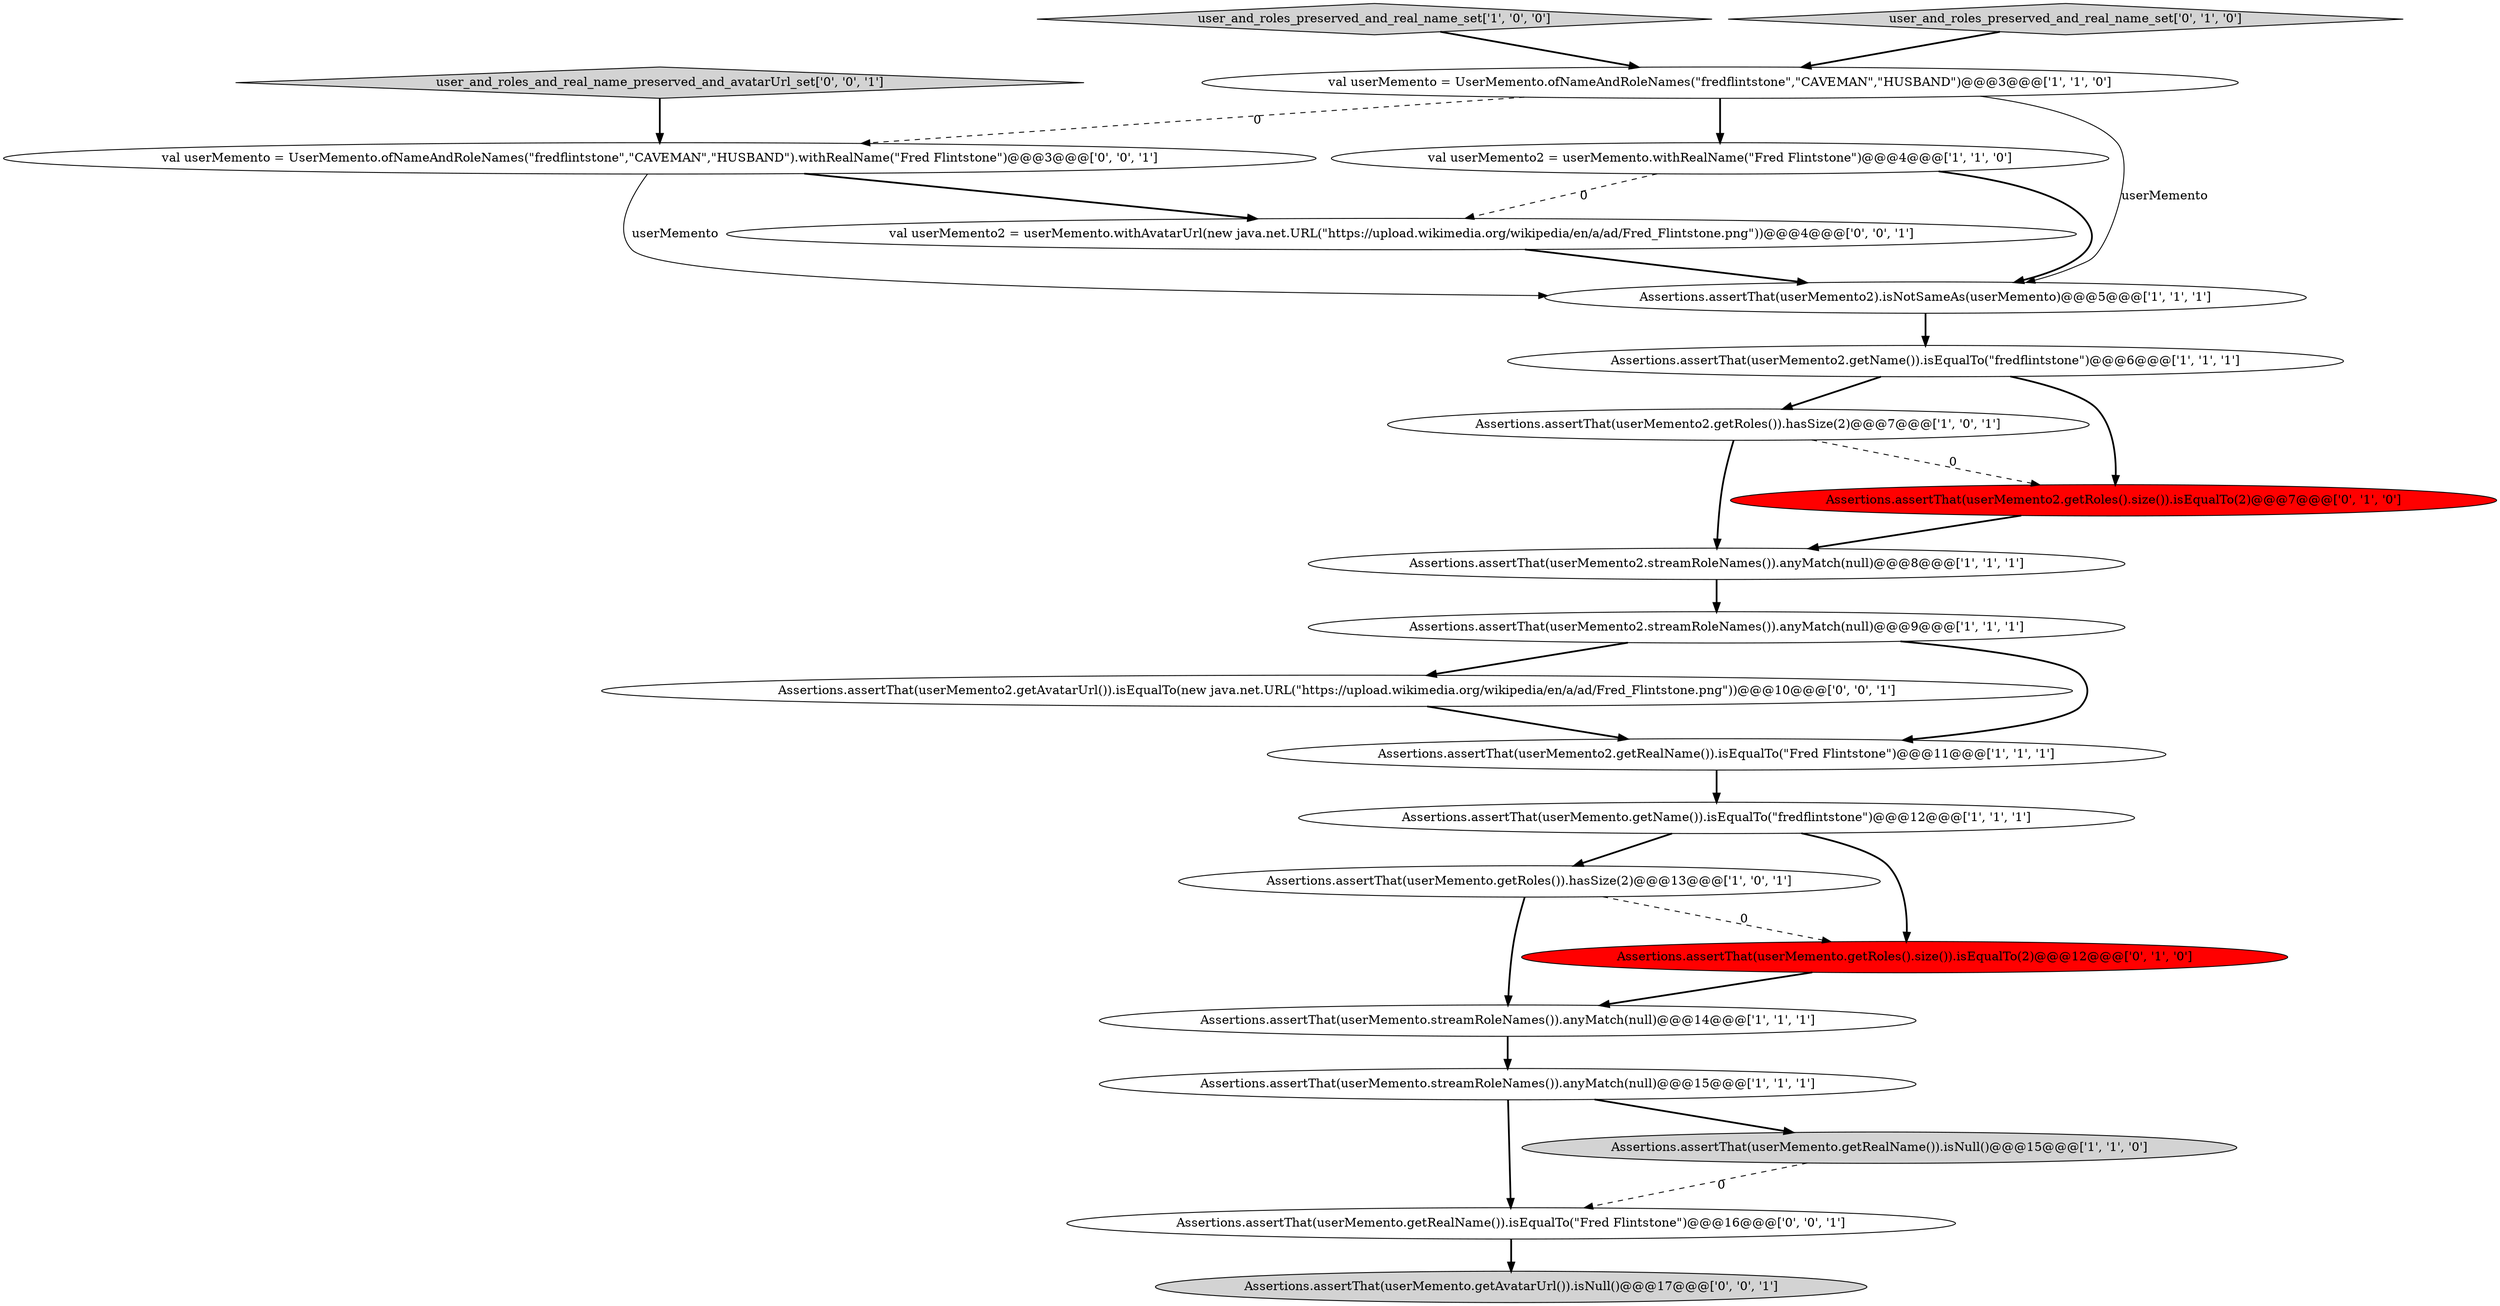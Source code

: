 digraph {
20 [style = filled, label = "user_and_roles_and_real_name_preserved_and_avatarUrl_set['0', '0', '1']", fillcolor = lightgray, shape = diamond image = "AAA0AAABBB3BBB"];
6 [style = filled, label = "Assertions.assertThat(userMemento2.getRoles()).hasSize(2)@@@7@@@['1', '0', '1']", fillcolor = white, shape = ellipse image = "AAA0AAABBB1BBB"];
4 [style = filled, label = "user_and_roles_preserved_and_real_name_set['1', '0', '0']", fillcolor = lightgray, shape = diamond image = "AAA0AAABBB1BBB"];
7 [style = filled, label = "Assertions.assertThat(userMemento2.getName()).isEqualTo(\"fredflintstone\")@@@6@@@['1', '1', '1']", fillcolor = white, shape = ellipse image = "AAA0AAABBB1BBB"];
9 [style = filled, label = "Assertions.assertThat(userMemento2).isNotSameAs(userMemento)@@@5@@@['1', '1', '1']", fillcolor = white, shape = ellipse image = "AAA0AAABBB1BBB"];
10 [style = filled, label = "Assertions.assertThat(userMemento.getName()).isEqualTo(\"fredflintstone\")@@@12@@@['1', '1', '1']", fillcolor = white, shape = ellipse image = "AAA0AAABBB1BBB"];
16 [style = filled, label = "Assertions.assertThat(userMemento2.getRoles().size()).isEqualTo(2)@@@7@@@['0', '1', '0']", fillcolor = red, shape = ellipse image = "AAA1AAABBB2BBB"];
2 [style = filled, label = "Assertions.assertThat(userMemento.getRoles()).hasSize(2)@@@13@@@['1', '0', '1']", fillcolor = white, shape = ellipse image = "AAA0AAABBB1BBB"];
11 [style = filled, label = "val userMemento2 = userMemento.withRealName(\"Fred Flintstone\")@@@4@@@['1', '1', '0']", fillcolor = white, shape = ellipse image = "AAA0AAABBB1BBB"];
18 [style = filled, label = "val userMemento2 = userMemento.withAvatarUrl(new java.net.URL(\"https://upload.wikimedia.org/wikipedia/en/a/ad/Fred_Flintstone.png\"))@@@4@@@['0', '0', '1']", fillcolor = white, shape = ellipse image = "AAA0AAABBB3BBB"];
8 [style = filled, label = "Assertions.assertThat(userMemento.streamRoleNames()).anyMatch(null)@@@14@@@['1', '1', '1']", fillcolor = white, shape = ellipse image = "AAA0AAABBB1BBB"];
14 [style = filled, label = "user_and_roles_preserved_and_real_name_set['0', '1', '0']", fillcolor = lightgray, shape = diamond image = "AAA0AAABBB2BBB"];
1 [style = filled, label = "Assertions.assertThat(userMemento2.getRealName()).isEqualTo(\"Fred Flintstone\")@@@11@@@['1', '1', '1']", fillcolor = white, shape = ellipse image = "AAA0AAABBB1BBB"];
12 [style = filled, label = "Assertions.assertThat(userMemento.streamRoleNames()).anyMatch(null)@@@15@@@['1', '1', '1']", fillcolor = white, shape = ellipse image = "AAA0AAABBB1BBB"];
19 [style = filled, label = "Assertions.assertThat(userMemento2.getAvatarUrl()).isEqualTo(new java.net.URL(\"https://upload.wikimedia.org/wikipedia/en/a/ad/Fred_Flintstone.png\"))@@@10@@@['0', '0', '1']", fillcolor = white, shape = ellipse image = "AAA0AAABBB3BBB"];
21 [style = filled, label = "Assertions.assertThat(userMemento.getRealName()).isEqualTo(\"Fred Flintstone\")@@@16@@@['0', '0', '1']", fillcolor = white, shape = ellipse image = "AAA0AAABBB3BBB"];
17 [style = filled, label = "Assertions.assertThat(userMemento.getAvatarUrl()).isNull()@@@17@@@['0', '0', '1']", fillcolor = lightgray, shape = ellipse image = "AAA0AAABBB3BBB"];
13 [style = filled, label = "Assertions.assertThat(userMemento.getRealName()).isNull()@@@15@@@['1', '1', '0']", fillcolor = lightgray, shape = ellipse image = "AAA0AAABBB1BBB"];
15 [style = filled, label = "Assertions.assertThat(userMemento.getRoles().size()).isEqualTo(2)@@@12@@@['0', '1', '0']", fillcolor = red, shape = ellipse image = "AAA1AAABBB2BBB"];
22 [style = filled, label = "val userMemento = UserMemento.ofNameAndRoleNames(\"fredflintstone\",\"CAVEMAN\",\"HUSBAND\").withRealName(\"Fred Flintstone\")@@@3@@@['0', '0', '1']", fillcolor = white, shape = ellipse image = "AAA0AAABBB3BBB"];
0 [style = filled, label = "Assertions.assertThat(userMemento2.streamRoleNames()).anyMatch(null)@@@8@@@['1', '1', '1']", fillcolor = white, shape = ellipse image = "AAA0AAABBB1BBB"];
5 [style = filled, label = "Assertions.assertThat(userMemento2.streamRoleNames()).anyMatch(null)@@@9@@@['1', '1', '1']", fillcolor = white, shape = ellipse image = "AAA0AAABBB1BBB"];
3 [style = filled, label = "val userMemento = UserMemento.ofNameAndRoleNames(\"fredflintstone\",\"CAVEMAN\",\"HUSBAND\")@@@3@@@['1', '1', '0']", fillcolor = white, shape = ellipse image = "AAA0AAABBB1BBB"];
14->3 [style = bold, label=""];
4->3 [style = bold, label=""];
16->0 [style = bold, label=""];
10->15 [style = bold, label=""];
12->21 [style = bold, label=""];
3->11 [style = bold, label=""];
6->0 [style = bold, label=""];
3->22 [style = dashed, label="0"];
9->7 [style = bold, label=""];
11->9 [style = bold, label=""];
20->22 [style = bold, label=""];
22->9 [style = solid, label="userMemento"];
2->15 [style = dashed, label="0"];
5->19 [style = bold, label=""];
12->13 [style = bold, label=""];
5->1 [style = bold, label=""];
19->1 [style = bold, label=""];
22->18 [style = bold, label=""];
6->16 [style = dashed, label="0"];
13->21 [style = dashed, label="0"];
11->18 [style = dashed, label="0"];
7->16 [style = bold, label=""];
7->6 [style = bold, label=""];
18->9 [style = bold, label=""];
3->9 [style = solid, label="userMemento"];
10->2 [style = bold, label=""];
1->10 [style = bold, label=""];
21->17 [style = bold, label=""];
15->8 [style = bold, label=""];
8->12 [style = bold, label=""];
2->8 [style = bold, label=""];
0->5 [style = bold, label=""];
}
